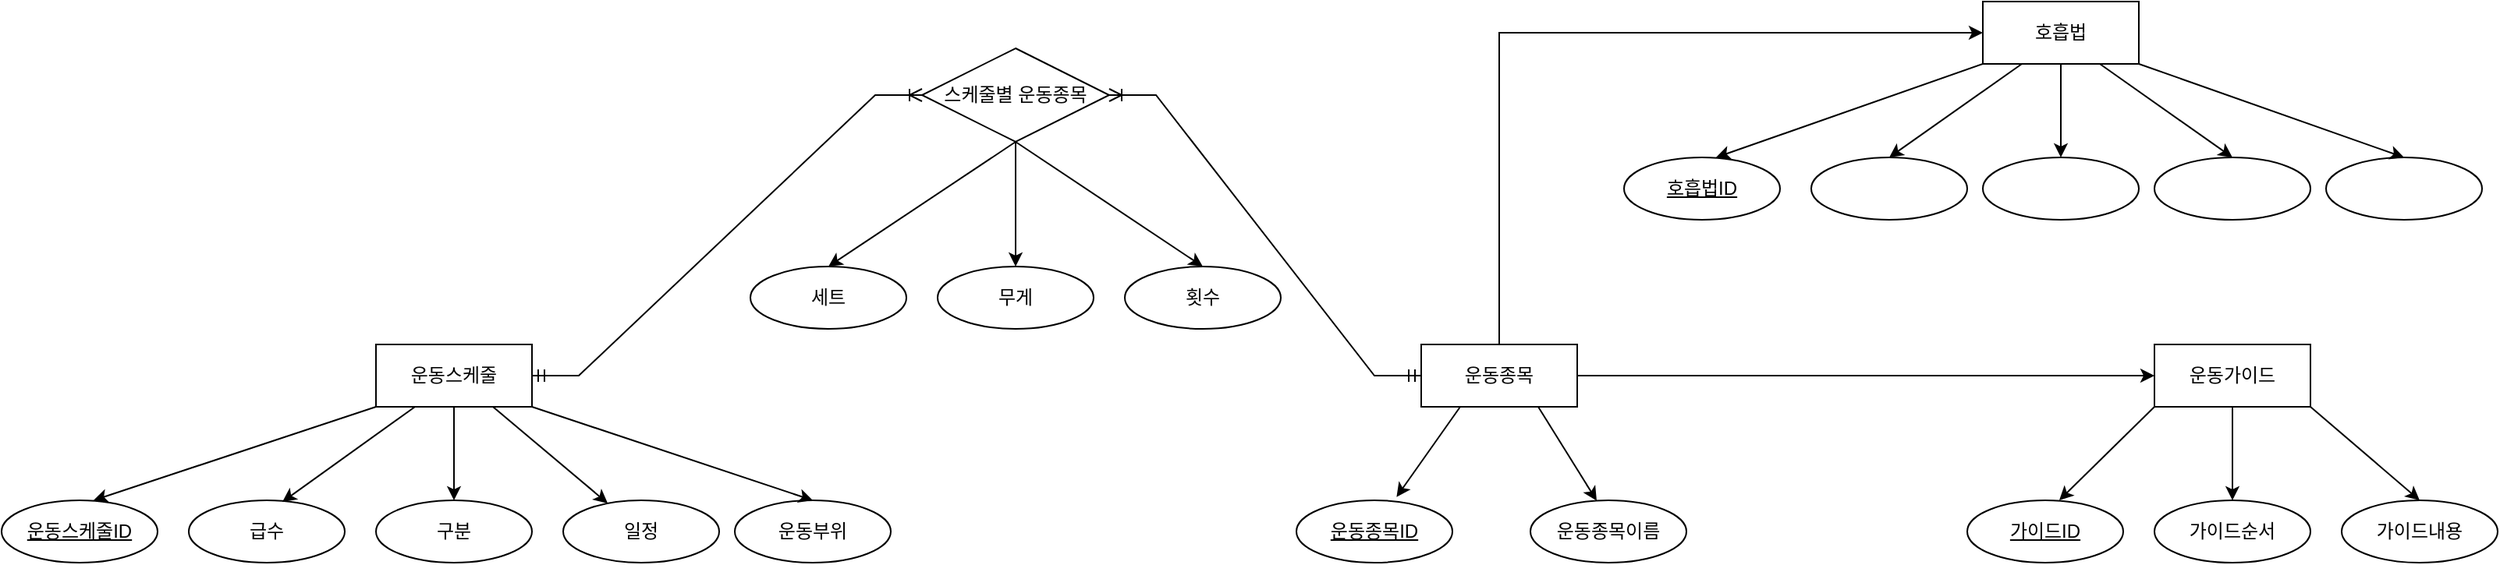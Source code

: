 <mxfile version="18.2.0" type="device"><diagram id="R2lEEEUBdFMjLlhIrx00" name="Page-1"><mxGraphModel dx="2628" dy="943" grid="1" gridSize="10" guides="1" tooltips="1" connect="1" arrows="1" fold="1" page="1" pageScale="1" pageWidth="850" pageHeight="1100" math="0" shadow="0" extFonts="Permanent Marker^https://fonts.googleapis.com/css?family=Permanent+Marker"><root><mxCell id="0"/><mxCell id="1" parent="0"/><mxCell id="PBenISMjwrDlEyYD0u80-1" value="운동스케줄" style="whiteSpace=wrap;html=1;align=center;" vertex="1" parent="1"><mxGeometry x="-460" y="330" width="100" height="40" as="geometry"/></mxCell><mxCell id="PBenISMjwrDlEyYD0u80-2" value="운동스케줄ID" style="ellipse;whiteSpace=wrap;html=1;align=center;fontStyle=4;" vertex="1" parent="1"><mxGeometry x="-700" y="430" width="100" height="40" as="geometry"/></mxCell><mxCell id="PBenISMjwrDlEyYD0u80-3" value="급수" style="ellipse;whiteSpace=wrap;html=1;align=center;" vertex="1" parent="1"><mxGeometry x="-580" y="430" width="100" height="40" as="geometry"/></mxCell><mxCell id="PBenISMjwrDlEyYD0u80-4" value="구분" style="ellipse;whiteSpace=wrap;html=1;align=center;" vertex="1" parent="1"><mxGeometry x="-460" y="430" width="100" height="40" as="geometry"/></mxCell><mxCell id="PBenISMjwrDlEyYD0u80-5" value="일정" style="ellipse;whiteSpace=wrap;html=1;align=center;" vertex="1" parent="1"><mxGeometry x="-340" y="430" width="100" height="40" as="geometry"/></mxCell><mxCell id="PBenISMjwrDlEyYD0u80-6" value="운동부위" style="ellipse;whiteSpace=wrap;html=1;align=center;" vertex="1" parent="1"><mxGeometry x="-230" y="430" width="100" height="40" as="geometry"/></mxCell><mxCell id="PBenISMjwrDlEyYD0u80-12" value="" style="endArrow=classic;html=1;rounded=0;exitX=0;exitY=1;exitDx=0;exitDy=0;entryX=0.59;entryY=0;entryDx=0;entryDy=0;entryPerimeter=0;" edge="1" parent="1" source="PBenISMjwrDlEyYD0u80-1" target="PBenISMjwrDlEyYD0u80-2"><mxGeometry width="50" height="50" relative="1" as="geometry"><mxPoint x="-300" y="410" as="sourcePoint"/><mxPoint x="-250" y="360" as="targetPoint"/></mxGeometry></mxCell><mxCell id="PBenISMjwrDlEyYD0u80-13" value="" style="endArrow=classic;html=1;rounded=0;exitX=0.25;exitY=1;exitDx=0;exitDy=0;entryX=0.6;entryY=0.025;entryDx=0;entryDy=0;entryPerimeter=0;" edge="1" parent="1" source="PBenISMjwrDlEyYD0u80-1" target="PBenISMjwrDlEyYD0u80-3"><mxGeometry width="50" height="50" relative="1" as="geometry"><mxPoint x="-450" y="380" as="sourcePoint"/><mxPoint x="-631" y="440" as="targetPoint"/></mxGeometry></mxCell><mxCell id="PBenISMjwrDlEyYD0u80-14" value="" style="endArrow=classic;html=1;rounded=0;exitX=0.5;exitY=1;exitDx=0;exitDy=0;entryX=0.5;entryY=0;entryDx=0;entryDy=0;" edge="1" parent="1" source="PBenISMjwrDlEyYD0u80-1" target="PBenISMjwrDlEyYD0u80-4"><mxGeometry width="50" height="50" relative="1" as="geometry"><mxPoint x="-425" y="380" as="sourcePoint"/><mxPoint x="-510" y="441" as="targetPoint"/></mxGeometry></mxCell><mxCell id="PBenISMjwrDlEyYD0u80-15" value="" style="endArrow=classic;html=1;rounded=0;exitX=0.75;exitY=1;exitDx=0;exitDy=0;" edge="1" parent="1" source="PBenISMjwrDlEyYD0u80-1" target="PBenISMjwrDlEyYD0u80-5"><mxGeometry width="50" height="50" relative="1" as="geometry"><mxPoint x="-350" y="390" as="sourcePoint"/><mxPoint x="-400" y="440" as="targetPoint"/></mxGeometry></mxCell><mxCell id="PBenISMjwrDlEyYD0u80-16" value="" style="endArrow=classic;html=1;rounded=0;entryX=0.5;entryY=0;entryDx=0;entryDy=0;exitX=1;exitY=1;exitDx=0;exitDy=0;" edge="1" parent="1" source="PBenISMjwrDlEyYD0u80-1" target="PBenISMjwrDlEyYD0u80-6"><mxGeometry width="50" height="50" relative="1" as="geometry"><mxPoint x="-340" y="400" as="sourcePoint"/><mxPoint x="-298.57" y="441.43" as="targetPoint"/></mxGeometry></mxCell><mxCell id="PBenISMjwrDlEyYD0u80-64" style="edgeStyle=orthogonalEdgeStyle;rounded=0;orthogonalLoop=1;jettySize=auto;html=1;" edge="1" parent="1" source="PBenISMjwrDlEyYD0u80-17" target="PBenISMjwrDlEyYD0u80-40"><mxGeometry relative="1" as="geometry"/></mxCell><mxCell id="PBenISMjwrDlEyYD0u80-65" style="edgeStyle=orthogonalEdgeStyle;rounded=0;orthogonalLoop=1;jettySize=auto;html=1;entryX=0;entryY=0.5;entryDx=0;entryDy=0;" edge="1" parent="1" source="PBenISMjwrDlEyYD0u80-17" target="PBenISMjwrDlEyYD0u80-51"><mxGeometry relative="1" as="geometry"><Array as="points"><mxPoint x="260" y="130"/></Array></mxGeometry></mxCell><mxCell id="PBenISMjwrDlEyYD0u80-17" value="운동종목" style="whiteSpace=wrap;html=1;align=center;" vertex="1" parent="1"><mxGeometry x="210" y="330" width="100" height="40" as="geometry"/></mxCell><mxCell id="PBenISMjwrDlEyYD0u80-18" value="운동종목ID" style="ellipse;whiteSpace=wrap;html=1;align=center;fontStyle=4;" vertex="1" parent="1"><mxGeometry x="130" y="430" width="100" height="40" as="geometry"/></mxCell><mxCell id="PBenISMjwrDlEyYD0u80-19" value="운동종목이름" style="ellipse;whiteSpace=wrap;html=1;align=center;" vertex="1" parent="1"><mxGeometry x="280" y="430" width="100" height="40" as="geometry"/></mxCell><mxCell id="PBenISMjwrDlEyYD0u80-23" value="" style="endArrow=classic;html=1;rounded=0;exitX=0.25;exitY=1;exitDx=0;exitDy=0;entryX=0.642;entryY=-0.054;entryDx=0;entryDy=0;entryPerimeter=0;" edge="1" source="PBenISMjwrDlEyYD0u80-17" target="PBenISMjwrDlEyYD0u80-18" parent="1"><mxGeometry width="50" height="50" relative="1" as="geometry"><mxPoint x="350" y="410" as="sourcePoint"/><mxPoint x="400" y="360" as="targetPoint"/></mxGeometry></mxCell><mxCell id="PBenISMjwrDlEyYD0u80-24" value="" style="endArrow=classic;html=1;rounded=0;exitX=0.75;exitY=1;exitDx=0;exitDy=0;entryX=0.425;entryY=0.008;entryDx=0;entryDy=0;entryPerimeter=0;" edge="1" source="PBenISMjwrDlEyYD0u80-17" target="PBenISMjwrDlEyYD0u80-19" parent="1"><mxGeometry width="50" height="50" relative="1" as="geometry"><mxPoint x="200" y="380" as="sourcePoint"/><mxPoint x="19" y="440" as="targetPoint"/></mxGeometry></mxCell><mxCell id="PBenISMjwrDlEyYD0u80-28" value="스케줄별 운동종목" style="shape=rhombus;perimeter=rhombusPerimeter;whiteSpace=wrap;html=1;align=center;" vertex="1" parent="1"><mxGeometry x="-110" y="140" width="120" height="60" as="geometry"/></mxCell><mxCell id="PBenISMjwrDlEyYD0u80-32" value="" style="edgeStyle=entityRelationEdgeStyle;fontSize=12;html=1;endArrow=ERoneToMany;startArrow=ERmandOne;rounded=0;exitX=1;exitY=0.5;exitDx=0;exitDy=0;entryX=0;entryY=0.5;entryDx=0;entryDy=0;" edge="1" parent="1" source="PBenISMjwrDlEyYD0u80-1" target="PBenISMjwrDlEyYD0u80-28"><mxGeometry width="100" height="100" relative="1" as="geometry"><mxPoint x="-270" y="320" as="sourcePoint"/><mxPoint x="-170" y="220" as="targetPoint"/></mxGeometry></mxCell><mxCell id="PBenISMjwrDlEyYD0u80-33" value="" style="edgeStyle=entityRelationEdgeStyle;fontSize=12;html=1;endArrow=ERoneToMany;startArrow=ERmandOne;rounded=0;exitX=0;exitY=0.5;exitDx=0;exitDy=0;entryX=1;entryY=0.5;entryDx=0;entryDy=0;" edge="1" parent="1" source="PBenISMjwrDlEyYD0u80-17" target="PBenISMjwrDlEyYD0u80-28"><mxGeometry width="100" height="100" relative="1" as="geometry"><mxPoint x="-490" y="180" as="sourcePoint"/><mxPoint x="-160" y="180" as="targetPoint"/></mxGeometry></mxCell><mxCell id="PBenISMjwrDlEyYD0u80-34" value="세트" style="ellipse;whiteSpace=wrap;html=1;align=center;" vertex="1" parent="1"><mxGeometry x="-220" y="280" width="100" height="40" as="geometry"/></mxCell><mxCell id="PBenISMjwrDlEyYD0u80-35" value="횟수" style="ellipse;whiteSpace=wrap;html=1;align=center;" vertex="1" parent="1"><mxGeometry x="20" y="280" width="100" height="40" as="geometry"/></mxCell><mxCell id="PBenISMjwrDlEyYD0u80-36" value="무게" style="ellipse;whiteSpace=wrap;html=1;align=center;" vertex="1" parent="1"><mxGeometry x="-100" y="280" width="100" height="40" as="geometry"/></mxCell><mxCell id="PBenISMjwrDlEyYD0u80-37" value="" style="endArrow=classic;html=1;rounded=0;entryX=0.5;entryY=0;entryDx=0;entryDy=0;exitX=0.5;exitY=1;exitDx=0;exitDy=0;" edge="1" parent="1" source="PBenISMjwrDlEyYD0u80-28" target="PBenISMjwrDlEyYD0u80-34"><mxGeometry width="50" height="50" relative="1" as="geometry"><mxPoint x="-350" y="380" as="sourcePoint"/><mxPoint x="-170" y="440" as="targetPoint"/></mxGeometry></mxCell><mxCell id="PBenISMjwrDlEyYD0u80-38" value="" style="endArrow=classic;html=1;rounded=0;entryX=0.5;entryY=0;entryDx=0;entryDy=0;exitX=0.5;exitY=1;exitDx=0;exitDy=0;" edge="1" parent="1" source="PBenISMjwrDlEyYD0u80-28" target="PBenISMjwrDlEyYD0u80-36"><mxGeometry width="50" height="50" relative="1" as="geometry"><mxPoint x="-40" y="210" as="sourcePoint"/><mxPoint x="-160" y="290" as="targetPoint"/></mxGeometry></mxCell><mxCell id="PBenISMjwrDlEyYD0u80-39" value="" style="endArrow=classic;html=1;rounded=0;entryX=0.5;entryY=0;entryDx=0;entryDy=0;" edge="1" parent="1" target="PBenISMjwrDlEyYD0u80-35"><mxGeometry width="50" height="50" relative="1" as="geometry"><mxPoint x="-50" y="200" as="sourcePoint"/><mxPoint x="-40" y="290" as="targetPoint"/></mxGeometry></mxCell><mxCell id="PBenISMjwrDlEyYD0u80-40" value="운동가이드" style="whiteSpace=wrap;html=1;align=center;" vertex="1" parent="1"><mxGeometry x="680" y="330" width="100" height="40" as="geometry"/></mxCell><mxCell id="PBenISMjwrDlEyYD0u80-41" value="가이드ID" style="ellipse;whiteSpace=wrap;html=1;align=center;fontStyle=4;" vertex="1" parent="1"><mxGeometry x="560" y="430" width="100" height="40" as="geometry"/></mxCell><mxCell id="PBenISMjwrDlEyYD0u80-42" value="가이드순서" style="ellipse;whiteSpace=wrap;html=1;align=center;" vertex="1" parent="1"><mxGeometry x="680" y="430" width="100" height="40" as="geometry"/></mxCell><mxCell id="PBenISMjwrDlEyYD0u80-43" value="가이드내용" style="ellipse;whiteSpace=wrap;html=1;align=center;" vertex="1" parent="1"><mxGeometry x="800" y="430" width="100" height="40" as="geometry"/></mxCell><mxCell id="PBenISMjwrDlEyYD0u80-46" value="" style="endArrow=classic;html=1;rounded=0;exitX=0;exitY=1;exitDx=0;exitDy=0;entryX=0.59;entryY=0;entryDx=0;entryDy=0;entryPerimeter=0;" edge="1" source="PBenISMjwrDlEyYD0u80-40" target="PBenISMjwrDlEyYD0u80-41" parent="1"><mxGeometry width="50" height="50" relative="1" as="geometry"><mxPoint x="840" y="410" as="sourcePoint"/><mxPoint x="890" y="360" as="targetPoint"/></mxGeometry></mxCell><mxCell id="PBenISMjwrDlEyYD0u80-47" value="" style="endArrow=classic;html=1;rounded=0;exitX=0.5;exitY=1;exitDx=0;exitDy=0;entryX=0.5;entryY=0;entryDx=0;entryDy=0;" edge="1" source="PBenISMjwrDlEyYD0u80-40" target="PBenISMjwrDlEyYD0u80-42" parent="1"><mxGeometry width="50" height="50" relative="1" as="geometry"><mxPoint x="690" y="380" as="sourcePoint"/><mxPoint x="509" y="440" as="targetPoint"/></mxGeometry></mxCell><mxCell id="PBenISMjwrDlEyYD0u80-48" value="" style="endArrow=classic;html=1;rounded=0;exitX=1;exitY=1;exitDx=0;exitDy=0;entryX=0.5;entryY=0;entryDx=0;entryDy=0;" edge="1" source="PBenISMjwrDlEyYD0u80-40" target="PBenISMjwrDlEyYD0u80-43" parent="1"><mxGeometry width="50" height="50" relative="1" as="geometry"><mxPoint x="715" y="380" as="sourcePoint"/><mxPoint x="630" y="441" as="targetPoint"/></mxGeometry></mxCell><mxCell id="PBenISMjwrDlEyYD0u80-51" value="호흡법" style="whiteSpace=wrap;html=1;align=center;" vertex="1" parent="1"><mxGeometry x="570" y="110" width="100" height="40" as="geometry"/></mxCell><mxCell id="PBenISMjwrDlEyYD0u80-52" value="호흡법ID" style="ellipse;whiteSpace=wrap;html=1;align=center;fontStyle=4;" vertex="1" parent="1"><mxGeometry x="340" y="210" width="100" height="40" as="geometry"/></mxCell><mxCell id="PBenISMjwrDlEyYD0u80-53" value="" style="ellipse;whiteSpace=wrap;html=1;align=center;" vertex="1" parent="1"><mxGeometry x="570" y="210" width="100" height="40" as="geometry"/></mxCell><mxCell id="PBenISMjwrDlEyYD0u80-54" value="" style="ellipse;whiteSpace=wrap;html=1;align=center;" vertex="1" parent="1"><mxGeometry x="790" y="210" width="100" height="40" as="geometry"/></mxCell><mxCell id="PBenISMjwrDlEyYD0u80-55" value="" style="endArrow=classic;html=1;rounded=0;exitX=0;exitY=1;exitDx=0;exitDy=0;entryX=0.59;entryY=0;entryDx=0;entryDy=0;entryPerimeter=0;" edge="1" source="PBenISMjwrDlEyYD0u80-51" target="PBenISMjwrDlEyYD0u80-52" parent="1"><mxGeometry width="50" height="50" relative="1" as="geometry"><mxPoint x="730" y="190" as="sourcePoint"/><mxPoint x="780" y="140" as="targetPoint"/></mxGeometry></mxCell><mxCell id="PBenISMjwrDlEyYD0u80-57" value="" style="endArrow=classic;html=1;rounded=0;exitX=1;exitY=1;exitDx=0;exitDy=0;entryX=0.5;entryY=0;entryDx=0;entryDy=0;" edge="1" source="PBenISMjwrDlEyYD0u80-51" target="PBenISMjwrDlEyYD0u80-54" parent="1"><mxGeometry width="50" height="50" relative="1" as="geometry"><mxPoint x="605" y="160" as="sourcePoint"/><mxPoint x="520" y="221" as="targetPoint"/></mxGeometry></mxCell><mxCell id="PBenISMjwrDlEyYD0u80-58" value="" style="ellipse;whiteSpace=wrap;html=1;align=center;" vertex="1" parent="1"><mxGeometry x="460" y="210" width="100" height="40" as="geometry"/></mxCell><mxCell id="PBenISMjwrDlEyYD0u80-59" value="" style="ellipse;whiteSpace=wrap;html=1;align=center;" vertex="1" parent="1"><mxGeometry x="680" y="210" width="100" height="40" as="geometry"/></mxCell><mxCell id="PBenISMjwrDlEyYD0u80-60" value="" style="endArrow=classic;html=1;rounded=0;exitX=0.25;exitY=1;exitDx=0;exitDy=0;entryX=0.5;entryY=0;entryDx=0;entryDy=0;" edge="1" parent="1" source="PBenISMjwrDlEyYD0u80-51" target="PBenISMjwrDlEyYD0u80-58"><mxGeometry width="50" height="50" relative="1" as="geometry"><mxPoint x="630" y="160" as="sourcePoint"/><mxPoint x="630" y="220" as="targetPoint"/></mxGeometry></mxCell><mxCell id="PBenISMjwrDlEyYD0u80-61" value="" style="endArrow=classic;html=1;rounded=0;exitX=0.75;exitY=1;exitDx=0;exitDy=0;entryX=0.5;entryY=0;entryDx=0;entryDy=0;" edge="1" parent="1" source="PBenISMjwrDlEyYD0u80-51" target="PBenISMjwrDlEyYD0u80-59"><mxGeometry width="50" height="50" relative="1" as="geometry"><mxPoint x="640" y="170" as="sourcePoint"/><mxPoint x="640" y="230" as="targetPoint"/></mxGeometry></mxCell><mxCell id="PBenISMjwrDlEyYD0u80-63" value="" style="endArrow=classic;html=1;rounded=0;exitX=0.5;exitY=1;exitDx=0;exitDy=0;entryX=0.5;entryY=0;entryDx=0;entryDy=0;" edge="1" parent="1" source="PBenISMjwrDlEyYD0u80-51" target="PBenISMjwrDlEyYD0u80-53"><mxGeometry width="50" height="50" relative="1" as="geometry"><mxPoint x="605" y="160" as="sourcePoint"/><mxPoint x="520" y="220" as="targetPoint"/></mxGeometry></mxCell></root></mxGraphModel></diagram></mxfile>